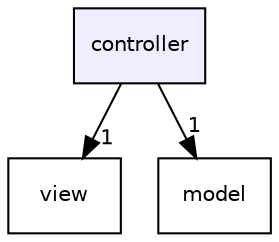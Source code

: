 digraph "controller" {
  compound=true
  node [ fontsize="10", fontname="Helvetica"];
  edge [ labelfontsize="10", labelfontname="Helvetica"];
  dir_d3bff1ab3a40b4e5d0775c67ace1b0da [shape=box, label="controller", style="filled", fillcolor="#eeeeff", pencolor="black", URL="dir_d3bff1ab3a40b4e5d0775c67ace1b0da.html"];
  dir_b2f003339c516cc00c8cadcafbe82f13 [shape=box label="view" URL="dir_b2f003339c516cc00c8cadcafbe82f13.html"];
  dir_3f14f6767c31cb4a1d22c13c18cc6fc3 [shape=box label="model" URL="dir_3f14f6767c31cb4a1d22c13c18cc6fc3.html"];
  dir_d3bff1ab3a40b4e5d0775c67ace1b0da->dir_b2f003339c516cc00c8cadcafbe82f13 [headlabel="1", labeldistance=1.5 headhref="dir_000000_000002.html"];
  dir_d3bff1ab3a40b4e5d0775c67ace1b0da->dir_3f14f6767c31cb4a1d22c13c18cc6fc3 [headlabel="1", labeldistance=1.5 headhref="dir_000000_000001.html"];
}
